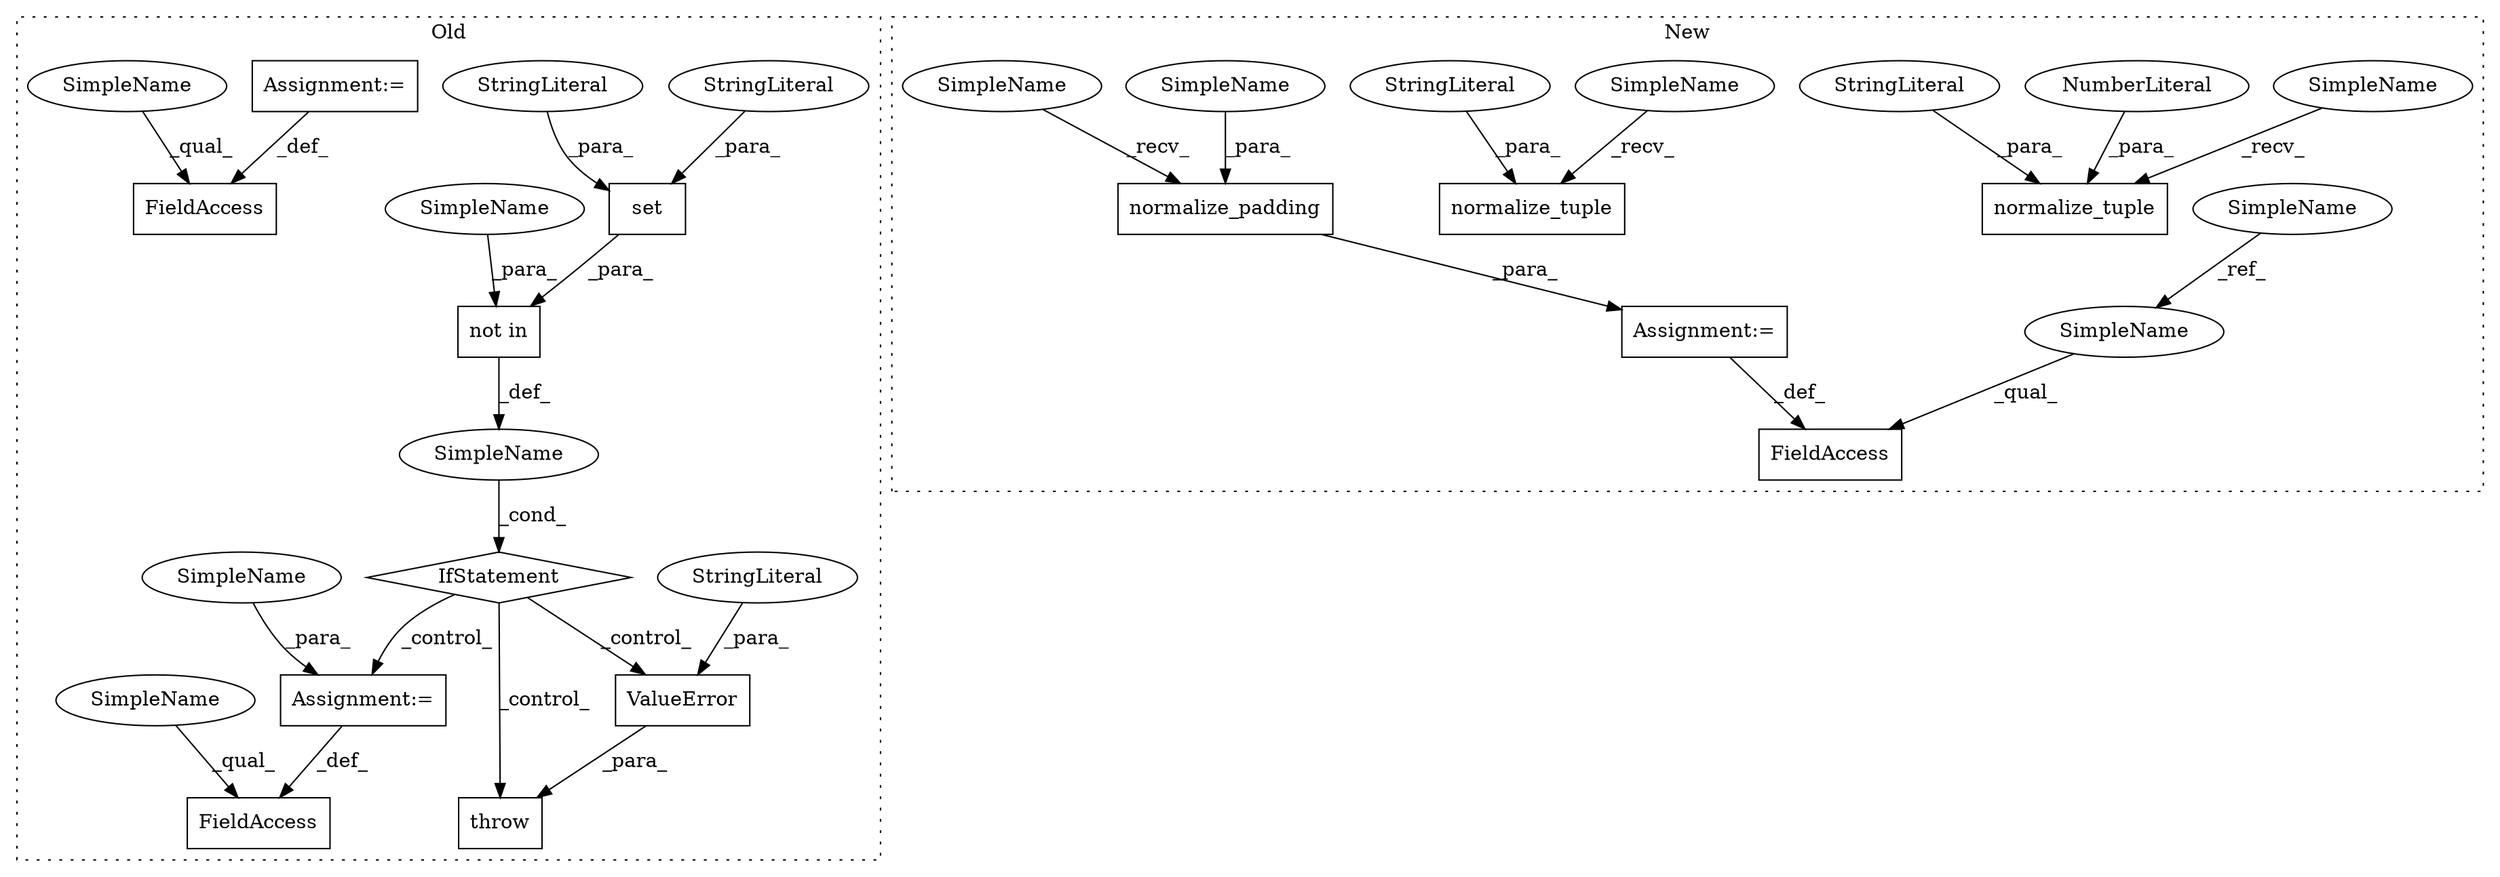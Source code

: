 digraph G {
subgraph cluster0 {
1 [label="set" a="32" s="581,599" l="4,1" shape="box"];
3 [label="StringLiteral" a="45" s="585" l="7" shape="ellipse"];
4 [label="StringLiteral" a="45" s="593" l="6" shape="ellipse"];
10 [label="not in" a="108" s="562" l="38" shape="box"];
11 [label="Assignment:=" a="7" s="697" l="1" shape="box"];
12 [label="SimpleName" a="42" s="" l="" shape="ellipse"];
13 [label="throw" a="53" s="610" l="6" shape="box"];
14 [label="FieldAccess" a="22" s="681" l="16" shape="box"];
17 [label="FieldAccess" a="22" s="433" l="11" shape="box"];
18 [label="IfStatement" a="25" s="554,600" l="8,2" shape="diamond"];
19 [label="ValueError" a="32" s="616,668" l="11,1" shape="box"];
20 [label="StringLiteral" a="45" s="627" l="41" shape="ellipse"];
21 [label="Assignment:=" a="7" s="444" l="1" shape="box"];
23 [label="SimpleName" a="42" s="698" l="11" shape="ellipse"];
24 [label="SimpleName" a="42" s="562" l="11" shape="ellipse"];
29 [label="SimpleName" a="42" s="433" l="4" shape="ellipse"];
30 [label="SimpleName" a="42" s="681" l="4" shape="ellipse"];
label = "Old";
style="dotted";
}
subgraph cluster1 {
2 [label="normalize_padding" a="32" s="558,583" l="18,1" shape="box"];
5 [label="normalize_tuple" a="32" s="492,527" l="16,1" shape="box"];
6 [label="NumberLiteral" a="34" s="516" l="1" shape="ellipse"];
7 [label="normalize_tuple" a="32" s="422,461" l="16,1" shape="box"];
8 [label="StringLiteral" a="45" s="450" l="11" shape="ellipse"];
9 [label="StringLiteral" a="45" s="518" l="9" shape="ellipse"];
15 [label="FieldAccess" a="22" s="534" l="12" shape="box"];
16 [label="SimpleName" a="42" s="218" l="4" shape="ellipse"];
22 [label="Assignment:=" a="7" s="546" l="1" shape="box"];
25 [label="SimpleName" a="42" s="547" l="10" shape="ellipse"];
26 [label="SimpleName" a="42" s="481" l="10" shape="ellipse"];
27 [label="SimpleName" a="42" s="411" l="10" shape="ellipse"];
28 [label="SimpleName" a="42" s="534" l="4" shape="ellipse"];
31 [label="SimpleName" a="42" s="576" l="7" shape="ellipse"];
label = "New";
style="dotted";
}
1 -> 10 [label="_para_"];
2 -> 22 [label="_para_"];
3 -> 1 [label="_para_"];
4 -> 1 [label="_para_"];
6 -> 5 [label="_para_"];
8 -> 7 [label="_para_"];
9 -> 5 [label="_para_"];
10 -> 12 [label="_def_"];
11 -> 14 [label="_def_"];
12 -> 18 [label="_cond_"];
16 -> 28 [label="_ref_"];
18 -> 13 [label="_control_"];
18 -> 19 [label="_control_"];
18 -> 11 [label="_control_"];
19 -> 13 [label="_para_"];
20 -> 19 [label="_para_"];
21 -> 17 [label="_def_"];
22 -> 15 [label="_def_"];
23 -> 11 [label="_para_"];
24 -> 10 [label="_para_"];
25 -> 2 [label="_recv_"];
26 -> 5 [label="_recv_"];
27 -> 7 [label="_recv_"];
28 -> 15 [label="_qual_"];
29 -> 17 [label="_qual_"];
30 -> 14 [label="_qual_"];
31 -> 2 [label="_para_"];
}